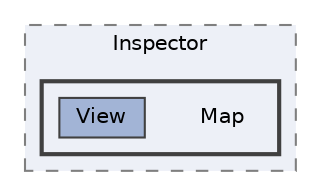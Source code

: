 digraph "C:/Users/むずでょ/Documents/Unity Projects/RMU-1-00-00-Research/Assets/RPGMaker/Codebase/Editor/Inspector/Map"
{
 // LATEX_PDF_SIZE
  bgcolor="transparent";
  edge [fontname=Helvetica,fontsize=10,labelfontname=Helvetica,labelfontsize=10];
  node [fontname=Helvetica,fontsize=10,shape=box,height=0.2,width=0.4];
  compound=true
  subgraph clusterdir_556927790365328304c22c636a104915 {
    graph [ bgcolor="#edf0f7", pencolor="grey50", label="Inspector", fontname=Helvetica,fontsize=10 style="filled,dashed", URL="dir_556927790365328304c22c636a104915.html",tooltip=""]
  subgraph clusterdir_5bb45461268d2748ef7a8366d97b0cad {
    graph [ bgcolor="#edf0f7", pencolor="grey25", label="", fontname=Helvetica,fontsize=10 style="filled,bold", URL="dir_5bb45461268d2748ef7a8366d97b0cad.html",tooltip=""]
    dir_5bb45461268d2748ef7a8366d97b0cad [shape=plaintext, label="Map"];
  dir_69fe08875676af3a46fa5b9d04e82783 [label="View", fillcolor="#a2b4d6", color="grey25", style="filled", URL="dir_69fe08875676af3a46fa5b9d04e82783.html",tooltip=""];
  }
  }
}
